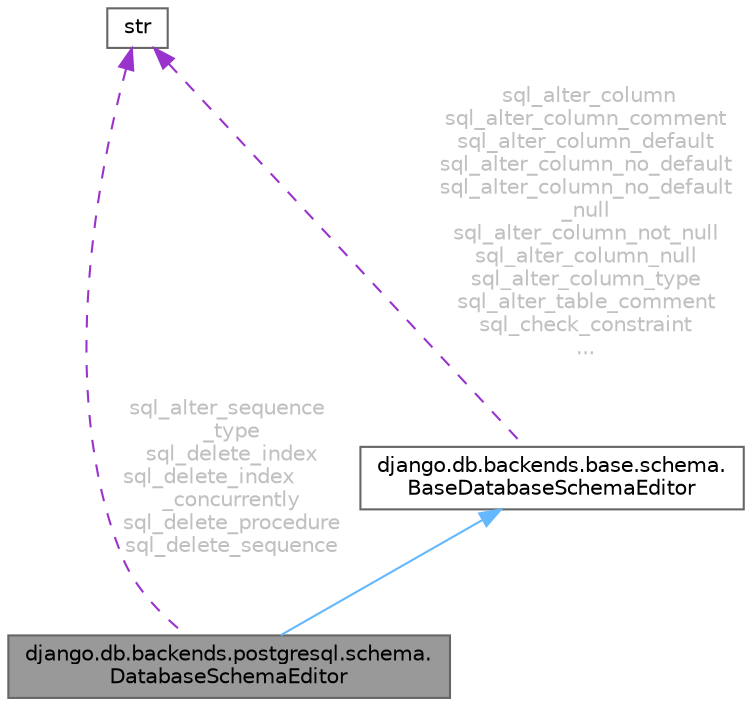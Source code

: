 digraph "django.db.backends.postgresql.schema.DatabaseSchemaEditor"
{
 // LATEX_PDF_SIZE
  bgcolor="transparent";
  edge [fontname=Helvetica,fontsize=10,labelfontname=Helvetica,labelfontsize=10];
  node [fontname=Helvetica,fontsize=10,shape=box,height=0.2,width=0.4];
  Node1 [id="Node000001",label="django.db.backends.postgresql.schema.\lDatabaseSchemaEditor",height=0.2,width=0.4,color="gray40", fillcolor="grey60", style="filled", fontcolor="black",tooltip=" "];
  Node2 -> Node1 [id="edge4_Node000001_Node000002",dir="back",color="steelblue1",style="solid",tooltip=" "];
  Node2 [id="Node000002",label="django.db.backends.base.schema.\lBaseDatabaseSchemaEditor",height=0.2,width=0.4,color="gray40", fillcolor="white", style="filled",URL="$classdjango_1_1db_1_1backends_1_1base_1_1schema_1_1BaseDatabaseSchemaEditor.html",tooltip=" "];
  Node3 -> Node2 [id="edge5_Node000002_Node000003",dir="back",color="darkorchid3",style="dashed",tooltip=" ",label=" sql_alter_column\nsql_alter_column_comment\nsql_alter_column_default\nsql_alter_column_no_default\nsql_alter_column_no_default\l_null\nsql_alter_column_not_null\nsql_alter_column_null\nsql_alter_column_type\nsql_alter_table_comment\nsql_check_constraint\n...",fontcolor="grey" ];
  Node3 [id="Node000003",label="str",height=0.2,width=0.4,color="gray40", fillcolor="white", style="filled",tooltip=" "];
  Node3 -> Node1 [id="edge6_Node000001_Node000003",dir="back",color="darkorchid3",style="dashed",tooltip=" ",label=" sql_alter_sequence\l_type\nsql_delete_index\nsql_delete_index\l_concurrently\nsql_delete_procedure\nsql_delete_sequence",fontcolor="grey" ];
}
